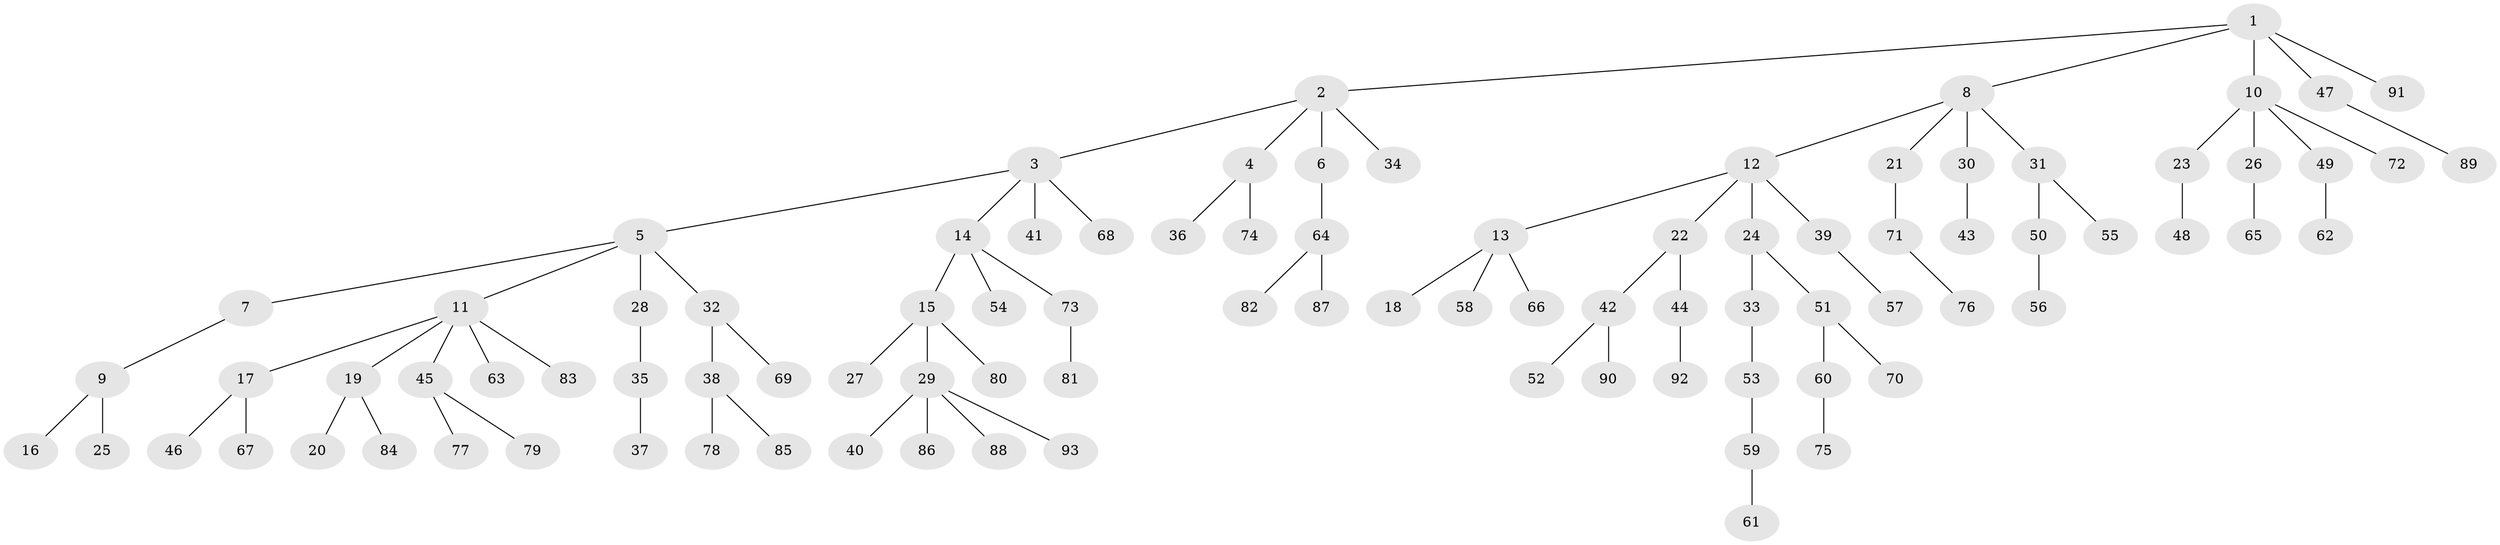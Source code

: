 // Generated by graph-tools (version 1.1) at 2025/02/03/09/25 03:02:20]
// undirected, 93 vertices, 92 edges
graph export_dot {
graph [start="1"]
  node [color=gray90,style=filled];
  1;
  2;
  3;
  4;
  5;
  6;
  7;
  8;
  9;
  10;
  11;
  12;
  13;
  14;
  15;
  16;
  17;
  18;
  19;
  20;
  21;
  22;
  23;
  24;
  25;
  26;
  27;
  28;
  29;
  30;
  31;
  32;
  33;
  34;
  35;
  36;
  37;
  38;
  39;
  40;
  41;
  42;
  43;
  44;
  45;
  46;
  47;
  48;
  49;
  50;
  51;
  52;
  53;
  54;
  55;
  56;
  57;
  58;
  59;
  60;
  61;
  62;
  63;
  64;
  65;
  66;
  67;
  68;
  69;
  70;
  71;
  72;
  73;
  74;
  75;
  76;
  77;
  78;
  79;
  80;
  81;
  82;
  83;
  84;
  85;
  86;
  87;
  88;
  89;
  90;
  91;
  92;
  93;
  1 -- 2;
  1 -- 8;
  1 -- 10;
  1 -- 47;
  1 -- 91;
  2 -- 3;
  2 -- 4;
  2 -- 6;
  2 -- 34;
  3 -- 5;
  3 -- 14;
  3 -- 41;
  3 -- 68;
  4 -- 36;
  4 -- 74;
  5 -- 7;
  5 -- 11;
  5 -- 28;
  5 -- 32;
  6 -- 64;
  7 -- 9;
  8 -- 12;
  8 -- 21;
  8 -- 30;
  8 -- 31;
  9 -- 16;
  9 -- 25;
  10 -- 23;
  10 -- 26;
  10 -- 49;
  10 -- 72;
  11 -- 17;
  11 -- 19;
  11 -- 45;
  11 -- 63;
  11 -- 83;
  12 -- 13;
  12 -- 22;
  12 -- 24;
  12 -- 39;
  13 -- 18;
  13 -- 58;
  13 -- 66;
  14 -- 15;
  14 -- 54;
  14 -- 73;
  15 -- 27;
  15 -- 29;
  15 -- 80;
  17 -- 46;
  17 -- 67;
  19 -- 20;
  19 -- 84;
  21 -- 71;
  22 -- 42;
  22 -- 44;
  23 -- 48;
  24 -- 33;
  24 -- 51;
  26 -- 65;
  28 -- 35;
  29 -- 40;
  29 -- 86;
  29 -- 88;
  29 -- 93;
  30 -- 43;
  31 -- 50;
  31 -- 55;
  32 -- 38;
  32 -- 69;
  33 -- 53;
  35 -- 37;
  38 -- 78;
  38 -- 85;
  39 -- 57;
  42 -- 52;
  42 -- 90;
  44 -- 92;
  45 -- 77;
  45 -- 79;
  47 -- 89;
  49 -- 62;
  50 -- 56;
  51 -- 60;
  51 -- 70;
  53 -- 59;
  59 -- 61;
  60 -- 75;
  64 -- 82;
  64 -- 87;
  71 -- 76;
  73 -- 81;
}
